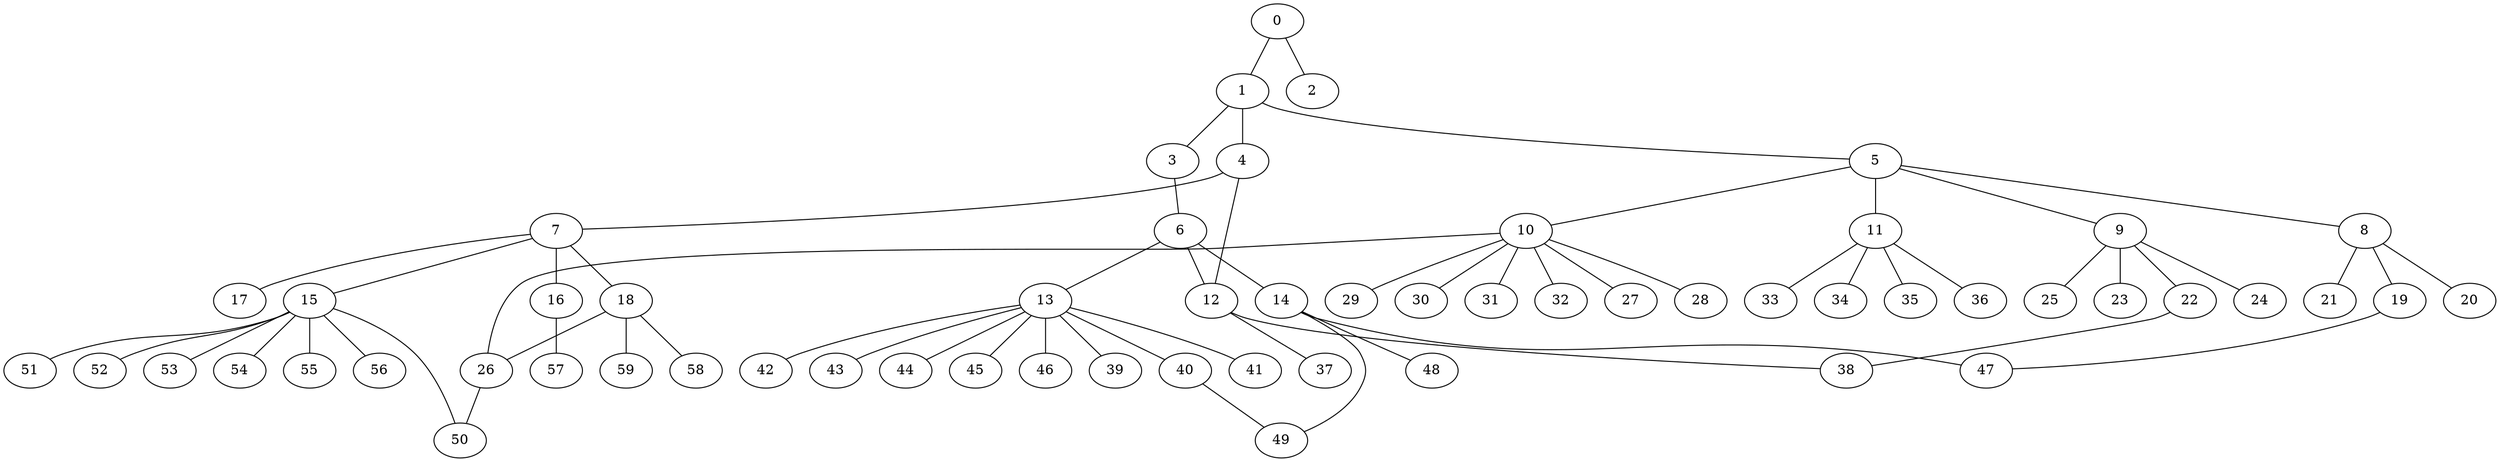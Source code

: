 
graph graphname {
    0 -- 1
0 -- 2
1 -- 3
1 -- 4
1 -- 5
3 -- 6
4 -- 7
4 -- 12
5 -- 8
5 -- 10
5 -- 11
5 -- 9
6 -- 12
6 -- 13
6 -- 14
7 -- 16
7 -- 17
7 -- 18
7 -- 15
8 -- 19
8 -- 20
8 -- 21
9 -- 24
9 -- 25
9 -- 22
9 -- 23
10 -- 32
10 -- 26
10 -- 27
10 -- 28
10 -- 29
10 -- 30
10 -- 31
11 -- 33
11 -- 34
11 -- 35
11 -- 36
12 -- 38
12 -- 37
13 -- 39
13 -- 40
13 -- 41
13 -- 42
13 -- 43
13 -- 44
13 -- 45
13 -- 46
14 -- 48
14 -- 49
14 -- 47
15 -- 50
15 -- 51
15 -- 52
15 -- 53
15 -- 54
15 -- 55
15 -- 56
16 -- 57
18 -- 58
18 -- 59
18 -- 26
19 -- 47
22 -- 38
26 -- 50
40 -- 49

}
